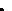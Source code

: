 % U+10415 𐐕
beginfig(423) ;
  x_radius := 0.4 * font_size;
  y_radius := 0.5 * font_size;

  numeric half_x;
  half_y := 0.4 * x_height;

  pen hair_pen ;   hair_pen   = pencircle scaled (0.5*pen_height);
  pickup hair_pen;

  path inner_circle_hi, inner_circle_lo;
  inner_circle_hi := fullcircle xscaled (1.2 * x_radius) yscaled (1.2 * y_radius) shifted (0, half_y);
  inner_circle_lo := fullcircle xscaled (1.2 * x_radius) yscaled (1.2 * y_radius) shifted (0, -half_y);
  path top_segment, bottom_segment;
  top_segment := inner_circle_hi cutbefore point 0.2 of inner_circle_hi cutafter point 3.8 of inner_circle_hi;
  bottom_segment := inner_circle_lo cutbefore point 4.2 of inner_circle_lo cutafter point 7.8 of inner_circle_lo;
  path inner_shape;
  inner_shape := top_segment
                 .. bottom_segment
                 .. cycle;

  path inner_circle_h, inner_circle_l;
  inner_circle_h := fullcircle xscaled (1.2 * (x_radius+0.4*pen_height)) yscaled (1.2 * (y_radius+0.4*pen_height)) shifted (0, half_y);
  inner_circle_l := fullcircle xscaled (1.2 * (x_radius+0.4*pen_height)) yscaled (1.2 * (y_radius+0.4*pen_height)) shifted (0, -half_y);
  path inner_shape_upper;
  inner_shape_upper := inner_circle_h cutbefore point 0.5 of inner_circle_h cutafter point 2 of inner_circle_h;
  path inner_shape_lower;
  inner_shape_lower := inner_circle_l cutbefore point 6 of inner_circle_l cutafter point 7.8 of inner_circle_l;

  draw inner_shape_upper;
  draw inner_shape_lower;

  pickup thin_pen;
  path outer_circle;
  outer_circle   := fullcircle xscaled (2 * x_radius) yscaled (2 * y_radius);

  path left_segment;
  left_segment := outer_circle cutbefore point 2 of outer_circle cutafter point 6 of outer_circle;

  draw left_segment;

  path left_side;
  left_side := left_segment
               .. reverse (reverse inner_shape cutafter point 7.8 of inner_shape cutbefore point 4.2 of inner_shape)
               .. cycle
             ;
  fill left_side;

  % fill outer_circle;
  unfill inner_shape;

  pickup hair_pen;
  path knob;
  pair p, r;
  numeric theta;
  r = point 0.5 of inner_circle_h;
  theta = angle(r);
  p = ((xpart r) * cosd(theta), (ypart r) * sind(theta));
  knob := fullcircle scaled (0.4*x_radius) shifted (1.15*p);
  draw knob;
  fill knob;
endfig;
